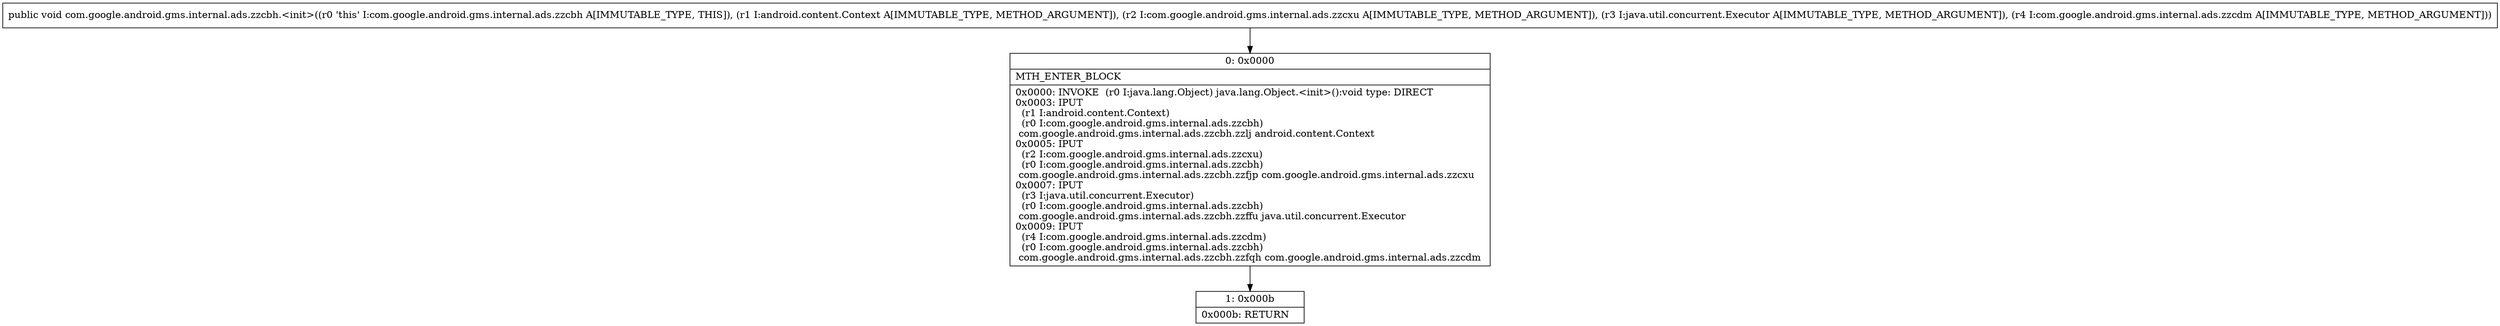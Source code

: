 digraph "CFG forcom.google.android.gms.internal.ads.zzcbh.\<init\>(Landroid\/content\/Context;Lcom\/google\/android\/gms\/internal\/ads\/zzcxu;Ljava\/util\/concurrent\/Executor;Lcom\/google\/android\/gms\/internal\/ads\/zzcdm;)V" {
Node_0 [shape=record,label="{0\:\ 0x0000|MTH_ENTER_BLOCK\l|0x0000: INVOKE  (r0 I:java.lang.Object) java.lang.Object.\<init\>():void type: DIRECT \l0x0003: IPUT  \l  (r1 I:android.content.Context)\l  (r0 I:com.google.android.gms.internal.ads.zzcbh)\l com.google.android.gms.internal.ads.zzcbh.zzlj android.content.Context \l0x0005: IPUT  \l  (r2 I:com.google.android.gms.internal.ads.zzcxu)\l  (r0 I:com.google.android.gms.internal.ads.zzcbh)\l com.google.android.gms.internal.ads.zzcbh.zzfjp com.google.android.gms.internal.ads.zzcxu \l0x0007: IPUT  \l  (r3 I:java.util.concurrent.Executor)\l  (r0 I:com.google.android.gms.internal.ads.zzcbh)\l com.google.android.gms.internal.ads.zzcbh.zzffu java.util.concurrent.Executor \l0x0009: IPUT  \l  (r4 I:com.google.android.gms.internal.ads.zzcdm)\l  (r0 I:com.google.android.gms.internal.ads.zzcbh)\l com.google.android.gms.internal.ads.zzcbh.zzfqh com.google.android.gms.internal.ads.zzcdm \l}"];
Node_1 [shape=record,label="{1\:\ 0x000b|0x000b: RETURN   \l}"];
MethodNode[shape=record,label="{public void com.google.android.gms.internal.ads.zzcbh.\<init\>((r0 'this' I:com.google.android.gms.internal.ads.zzcbh A[IMMUTABLE_TYPE, THIS]), (r1 I:android.content.Context A[IMMUTABLE_TYPE, METHOD_ARGUMENT]), (r2 I:com.google.android.gms.internal.ads.zzcxu A[IMMUTABLE_TYPE, METHOD_ARGUMENT]), (r3 I:java.util.concurrent.Executor A[IMMUTABLE_TYPE, METHOD_ARGUMENT]), (r4 I:com.google.android.gms.internal.ads.zzcdm A[IMMUTABLE_TYPE, METHOD_ARGUMENT])) }"];
MethodNode -> Node_0;
Node_0 -> Node_1;
}

